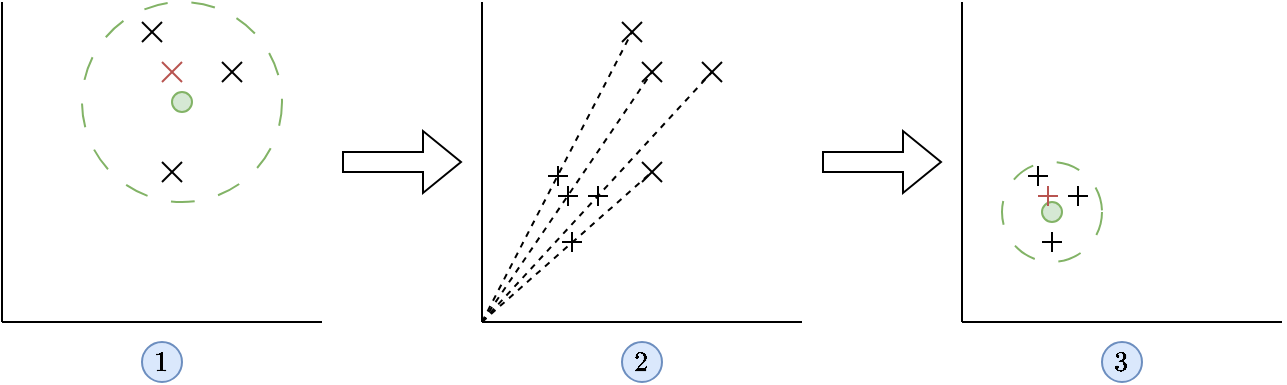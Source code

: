 <mxfile version="27.1.1">
  <diagram name="Page-1" id="hL7XHP_xKXWxH32tGwi4">
    <mxGraphModel dx="219" dy="533" grid="1" gridSize="10" guides="1" tooltips="1" connect="1" arrows="1" fold="1" page="1" pageScale="1" pageWidth="850" pageHeight="1100" math="1" shadow="0">
      <root>
        <mxCell id="0" />
        <mxCell id="1" parent="0" />
        <mxCell id="qGDv0TVNGCVm0lCekzBv-84" value="" style="ellipse;whiteSpace=wrap;html=1;aspect=fixed;fillColor=none;strokeColor=#82b366;dashed=1;dashPattern=12 12;" vertex="1" parent="1">
          <mxGeometry x="540" y="120" width="50" height="50" as="geometry" />
        </mxCell>
        <mxCell id="qGDv0TVNGCVm0lCekzBv-89" value="" style="ellipse;whiteSpace=wrap;html=1;aspect=fixed;fillColor=#d5e8d4;strokeColor=#82b366;" vertex="1" parent="1">
          <mxGeometry x="560" y="140" width="10" height="10" as="geometry" />
        </mxCell>
        <mxCell id="qGDv0TVNGCVm0lCekzBv-9" value="" style="ellipse;whiteSpace=wrap;html=1;aspect=fixed;fillColor=none;strokeColor=#82b366;dashed=1;dashPattern=12 12;" vertex="1" parent="1">
          <mxGeometry x="80" y="40" width="100" height="100" as="geometry" />
        </mxCell>
        <mxCell id="qGDv0TVNGCVm0lCekzBv-1" value="" style="endArrow=none;html=1;rounded=0;" edge="1" parent="1">
          <mxGeometry width="50" height="50" relative="1" as="geometry">
            <mxPoint x="40" y="200" as="sourcePoint" />
            <mxPoint x="40" y="40" as="targetPoint" />
          </mxGeometry>
        </mxCell>
        <mxCell id="qGDv0TVNGCVm0lCekzBv-2" value="" style="endArrow=none;html=1;rounded=0;" edge="1" parent="1">
          <mxGeometry width="50" height="50" relative="1" as="geometry">
            <mxPoint x="200" y="200" as="sourcePoint" />
            <mxPoint x="40" y="200" as="targetPoint" />
          </mxGeometry>
        </mxCell>
        <mxCell id="qGDv0TVNGCVm0lCekzBv-3" value="" style="endArrow=none;html=1;rounded=0;" edge="1" parent="1">
          <mxGeometry width="50" height="50" relative="1" as="geometry">
            <mxPoint x="110" y="60" as="sourcePoint" />
            <mxPoint x="120" y="50" as="targetPoint" />
          </mxGeometry>
        </mxCell>
        <mxCell id="qGDv0TVNGCVm0lCekzBv-4" value="" style="endArrow=none;html=1;rounded=0;" edge="1" parent="1">
          <mxGeometry width="50" height="50" relative="1" as="geometry">
            <mxPoint x="110" y="50" as="sourcePoint" />
            <mxPoint x="120" y="60" as="targetPoint" />
          </mxGeometry>
        </mxCell>
        <mxCell id="qGDv0TVNGCVm0lCekzBv-5" value="" style="endArrow=none;html=1;rounded=0;" edge="1" parent="1">
          <mxGeometry width="50" height="50" relative="1" as="geometry">
            <mxPoint x="120" y="130" as="sourcePoint" />
            <mxPoint x="130" y="120" as="targetPoint" />
          </mxGeometry>
        </mxCell>
        <mxCell id="qGDv0TVNGCVm0lCekzBv-6" value="" style="endArrow=none;html=1;rounded=0;" edge="1" parent="1">
          <mxGeometry width="50" height="50" relative="1" as="geometry">
            <mxPoint x="120" y="120" as="sourcePoint" />
            <mxPoint x="130" y="130" as="targetPoint" />
          </mxGeometry>
        </mxCell>
        <mxCell id="qGDv0TVNGCVm0lCekzBv-7" value="" style="endArrow=none;html=1;rounded=0;fillColor=#f8cecc;strokeColor=#b85450;" edge="1" parent="1">
          <mxGeometry width="50" height="50" relative="1" as="geometry">
            <mxPoint x="120" y="80" as="sourcePoint" />
            <mxPoint x="130" y="70" as="targetPoint" />
          </mxGeometry>
        </mxCell>
        <mxCell id="qGDv0TVNGCVm0lCekzBv-8" value="" style="endArrow=none;html=1;rounded=0;fillColor=#f8cecc;strokeColor=#b85450;" edge="1" parent="1">
          <mxGeometry width="50" height="50" relative="1" as="geometry">
            <mxPoint x="120" y="70" as="sourcePoint" />
            <mxPoint x="130" y="80" as="targetPoint" />
          </mxGeometry>
        </mxCell>
        <mxCell id="qGDv0TVNGCVm0lCekzBv-11" value="" style="endArrow=none;html=1;rounded=0;" edge="1" parent="1">
          <mxGeometry width="50" height="50" relative="1" as="geometry">
            <mxPoint x="150" y="70" as="sourcePoint" />
            <mxPoint x="160" y="80" as="targetPoint" />
          </mxGeometry>
        </mxCell>
        <mxCell id="qGDv0TVNGCVm0lCekzBv-12" value="" style="endArrow=none;html=1;rounded=0;" edge="1" parent="1">
          <mxGeometry width="50" height="50" relative="1" as="geometry">
            <mxPoint x="150" y="80" as="sourcePoint" />
            <mxPoint x="160" y="70" as="targetPoint" />
          </mxGeometry>
        </mxCell>
        <mxCell id="qGDv0TVNGCVm0lCekzBv-16" value="" style="shape=flexArrow;endArrow=classic;html=1;rounded=0;" edge="1" parent="1">
          <mxGeometry width="50" height="50" relative="1" as="geometry">
            <mxPoint x="210" y="120" as="sourcePoint" />
            <mxPoint x="270" y="120" as="targetPoint" />
          </mxGeometry>
        </mxCell>
        <mxCell id="qGDv0TVNGCVm0lCekzBv-17" value="" style="endArrow=none;html=1;rounded=0;" edge="1" parent="1">
          <mxGeometry width="50" height="50" relative="1" as="geometry">
            <mxPoint x="440" y="200" as="sourcePoint" />
            <mxPoint x="280" y="200" as="targetPoint" />
          </mxGeometry>
        </mxCell>
        <mxCell id="qGDv0TVNGCVm0lCekzBv-18" value="" style="endArrow=none;html=1;rounded=0;" edge="1" parent="1">
          <mxGeometry width="50" height="50" relative="1" as="geometry">
            <mxPoint x="280" y="200" as="sourcePoint" />
            <mxPoint x="280" y="40" as="targetPoint" />
          </mxGeometry>
        </mxCell>
        <mxCell id="qGDv0TVNGCVm0lCekzBv-19" value="" style="endArrow=none;html=1;rounded=0;" edge="1" parent="1">
          <mxGeometry width="50" height="50" relative="1" as="geometry">
            <mxPoint x="360" y="80" as="sourcePoint" />
            <mxPoint x="370" y="70" as="targetPoint" />
          </mxGeometry>
        </mxCell>
        <mxCell id="qGDv0TVNGCVm0lCekzBv-20" value="" style="endArrow=none;html=1;rounded=0;" edge="1" parent="1">
          <mxGeometry width="50" height="50" relative="1" as="geometry">
            <mxPoint x="360" y="70" as="sourcePoint" />
            <mxPoint x="370" y="80" as="targetPoint" />
          </mxGeometry>
        </mxCell>
        <mxCell id="qGDv0TVNGCVm0lCekzBv-21" value="" style="endArrow=none;html=1;rounded=0;dashed=1;" edge="1" parent="1">
          <mxGeometry width="50" height="50" relative="1" as="geometry">
            <mxPoint x="280" y="200" as="sourcePoint" />
            <mxPoint x="365" y="75" as="targetPoint" />
          </mxGeometry>
        </mxCell>
        <mxCell id="qGDv0TVNGCVm0lCekzBv-25" value="" style="endArrow=none;html=1;rounded=0;" edge="1" parent="1">
          <mxGeometry width="50" height="50" relative="1" as="geometry">
            <mxPoint x="350" y="60" as="sourcePoint" />
            <mxPoint x="360" y="50" as="targetPoint" />
          </mxGeometry>
        </mxCell>
        <mxCell id="qGDv0TVNGCVm0lCekzBv-26" value="" style="endArrow=none;html=1;rounded=0;" edge="1" parent="1">
          <mxGeometry width="50" height="50" relative="1" as="geometry">
            <mxPoint x="350" y="50" as="sourcePoint" />
            <mxPoint x="360" y="60" as="targetPoint" />
          </mxGeometry>
        </mxCell>
        <mxCell id="qGDv0TVNGCVm0lCekzBv-27" value="" style="endArrow=none;html=1;rounded=0;dashed=1;" edge="1" parent="1">
          <mxGeometry width="50" height="50" relative="1" as="geometry">
            <mxPoint x="280" y="200" as="sourcePoint" />
            <mxPoint x="355" y="55" as="targetPoint" />
          </mxGeometry>
        </mxCell>
        <mxCell id="qGDv0TVNGCVm0lCekzBv-31" value="" style="endArrow=none;html=1;rounded=0;" edge="1" parent="1">
          <mxGeometry width="50" height="50" relative="1" as="geometry">
            <mxPoint x="390" y="80" as="sourcePoint" />
            <mxPoint x="400" y="70" as="targetPoint" />
          </mxGeometry>
        </mxCell>
        <mxCell id="qGDv0TVNGCVm0lCekzBv-32" value="" style="endArrow=none;html=1;rounded=0;" edge="1" parent="1">
          <mxGeometry width="50" height="50" relative="1" as="geometry">
            <mxPoint x="390" y="70" as="sourcePoint" />
            <mxPoint x="400" y="80" as="targetPoint" />
          </mxGeometry>
        </mxCell>
        <mxCell id="qGDv0TVNGCVm0lCekzBv-35" value="" style="endArrow=none;html=1;rounded=0;dashed=1;" edge="1" parent="1">
          <mxGeometry width="50" height="50" relative="1" as="geometry">
            <mxPoint x="280" y="200" as="sourcePoint" />
            <mxPoint x="395" y="75" as="targetPoint" />
          </mxGeometry>
        </mxCell>
        <mxCell id="qGDv0TVNGCVm0lCekzBv-43" value="" style="endArrow=none;html=1;rounded=0;" edge="1" parent="1">
          <mxGeometry width="50" height="50" relative="1" as="geometry">
            <mxPoint x="318" y="132" as="sourcePoint" />
            <mxPoint x="318" y="122" as="targetPoint" />
          </mxGeometry>
        </mxCell>
        <mxCell id="qGDv0TVNGCVm0lCekzBv-44" value="" style="endArrow=none;html=1;rounded=0;" edge="1" parent="1">
          <mxGeometry width="50" height="50" relative="1" as="geometry">
            <mxPoint x="323" y="127" as="sourcePoint" />
            <mxPoint x="313" y="127" as="targetPoint" />
          </mxGeometry>
        </mxCell>
        <mxCell id="qGDv0TVNGCVm0lCekzBv-45" value="" style="endArrow=none;html=1;rounded=0;" edge="1" parent="1">
          <mxGeometry width="50" height="50" relative="1" as="geometry">
            <mxPoint x="328" y="137" as="sourcePoint" />
            <mxPoint x="318" y="137" as="targetPoint" />
          </mxGeometry>
        </mxCell>
        <mxCell id="qGDv0TVNGCVm0lCekzBv-46" value="" style="endArrow=none;html=1;rounded=0;" edge="1" parent="1">
          <mxGeometry width="50" height="50" relative="1" as="geometry">
            <mxPoint x="323" y="142" as="sourcePoint" />
            <mxPoint x="323" y="132" as="targetPoint" />
          </mxGeometry>
        </mxCell>
        <mxCell id="qGDv0TVNGCVm0lCekzBv-47" value="" style="endArrow=none;html=1;rounded=0;" edge="1" parent="1">
          <mxGeometry width="50" height="50" relative="1" as="geometry">
            <mxPoint x="343" y="137" as="sourcePoint" />
            <mxPoint x="333" y="137" as="targetPoint" />
          </mxGeometry>
        </mxCell>
        <mxCell id="qGDv0TVNGCVm0lCekzBv-48" value="" style="endArrow=none;html=1;rounded=0;" edge="1" parent="1">
          <mxGeometry width="50" height="50" relative="1" as="geometry">
            <mxPoint x="338" y="142" as="sourcePoint" />
            <mxPoint x="338" y="132" as="targetPoint" />
          </mxGeometry>
        </mxCell>
        <mxCell id="qGDv0TVNGCVm0lCekzBv-52" value="" style="endArrow=none;html=1;rounded=0;" edge="1" parent="1">
          <mxGeometry width="50" height="50" relative="1" as="geometry">
            <mxPoint x="360" y="120" as="sourcePoint" />
            <mxPoint x="370" y="130" as="targetPoint" />
          </mxGeometry>
        </mxCell>
        <mxCell id="qGDv0TVNGCVm0lCekzBv-53" value="" style="endArrow=none;html=1;rounded=0;" edge="1" parent="1">
          <mxGeometry width="50" height="50" relative="1" as="geometry">
            <mxPoint x="360" y="130" as="sourcePoint" />
            <mxPoint x="370" y="120" as="targetPoint" />
          </mxGeometry>
        </mxCell>
        <mxCell id="qGDv0TVNGCVm0lCekzBv-54" value="" style="endArrow=none;html=1;rounded=0;dashed=1;" edge="1" parent="1">
          <mxGeometry width="50" height="50" relative="1" as="geometry">
            <mxPoint x="280" y="200" as="sourcePoint" />
            <mxPoint x="365" y="125" as="targetPoint" />
          </mxGeometry>
        </mxCell>
        <mxCell id="qGDv0TVNGCVm0lCekzBv-55" value="" style="endArrow=none;html=1;rounded=0;" edge="1" parent="1">
          <mxGeometry width="50" height="50" relative="1" as="geometry">
            <mxPoint x="325" y="165" as="sourcePoint" />
            <mxPoint x="325" y="155" as="targetPoint" />
          </mxGeometry>
        </mxCell>
        <mxCell id="qGDv0TVNGCVm0lCekzBv-56" value="" style="endArrow=none;html=1;rounded=0;" edge="1" parent="1">
          <mxGeometry width="50" height="50" relative="1" as="geometry">
            <mxPoint x="330" y="160" as="sourcePoint" />
            <mxPoint x="320" y="160" as="targetPoint" />
          </mxGeometry>
        </mxCell>
        <mxCell id="qGDv0TVNGCVm0lCekzBv-61" value="" style="shape=flexArrow;endArrow=classic;html=1;rounded=0;" edge="1" parent="1">
          <mxGeometry width="50" height="50" relative="1" as="geometry">
            <mxPoint x="450" y="120" as="sourcePoint" />
            <mxPoint x="510" y="120" as="targetPoint" />
          </mxGeometry>
        </mxCell>
        <mxCell id="qGDv0TVNGCVm0lCekzBv-62" value="" style="endArrow=none;html=1;rounded=0;" edge="1" parent="1">
          <mxGeometry width="50" height="50" relative="1" as="geometry">
            <mxPoint x="680" y="200" as="sourcePoint" />
            <mxPoint x="520" y="200" as="targetPoint" />
          </mxGeometry>
        </mxCell>
        <mxCell id="qGDv0TVNGCVm0lCekzBv-63" value="" style="endArrow=none;html=1;rounded=0;" edge="1" parent="1">
          <mxGeometry width="50" height="50" relative="1" as="geometry">
            <mxPoint x="520" y="200" as="sourcePoint" />
            <mxPoint x="520" y="40" as="targetPoint" />
          </mxGeometry>
        </mxCell>
        <mxCell id="qGDv0TVNGCVm0lCekzBv-73" value="" style="endArrow=none;html=1;rounded=0;" edge="1" parent="1">
          <mxGeometry width="50" height="50" relative="1" as="geometry">
            <mxPoint x="558" y="132" as="sourcePoint" />
            <mxPoint x="558" y="122" as="targetPoint" />
          </mxGeometry>
        </mxCell>
        <mxCell id="qGDv0TVNGCVm0lCekzBv-74" value="" style="endArrow=none;html=1;rounded=0;" edge="1" parent="1">
          <mxGeometry width="50" height="50" relative="1" as="geometry">
            <mxPoint x="563" y="127" as="sourcePoint" />
            <mxPoint x="553" y="127" as="targetPoint" />
          </mxGeometry>
        </mxCell>
        <mxCell id="qGDv0TVNGCVm0lCekzBv-75" value="" style="endArrow=none;html=1;rounded=0;fillColor=#f8cecc;strokeColor=#b85450;" edge="1" parent="1">
          <mxGeometry width="50" height="50" relative="1" as="geometry">
            <mxPoint x="568" y="137" as="sourcePoint" />
            <mxPoint x="558" y="137" as="targetPoint" />
          </mxGeometry>
        </mxCell>
        <mxCell id="qGDv0TVNGCVm0lCekzBv-76" value="" style="endArrow=none;html=1;rounded=0;fillColor=#f8cecc;strokeColor=#b85450;" edge="1" parent="1">
          <mxGeometry width="50" height="50" relative="1" as="geometry">
            <mxPoint x="563" y="142" as="sourcePoint" />
            <mxPoint x="563" y="132" as="targetPoint" />
          </mxGeometry>
        </mxCell>
        <mxCell id="qGDv0TVNGCVm0lCekzBv-77" value="" style="endArrow=none;html=1;rounded=0;" edge="1" parent="1">
          <mxGeometry width="50" height="50" relative="1" as="geometry">
            <mxPoint x="583" y="137" as="sourcePoint" />
            <mxPoint x="573" y="137" as="targetPoint" />
          </mxGeometry>
        </mxCell>
        <mxCell id="qGDv0TVNGCVm0lCekzBv-78" value="" style="endArrow=none;html=1;rounded=0;" edge="1" parent="1">
          <mxGeometry width="50" height="50" relative="1" as="geometry">
            <mxPoint x="578" y="142" as="sourcePoint" />
            <mxPoint x="578" y="132" as="targetPoint" />
          </mxGeometry>
        </mxCell>
        <mxCell id="qGDv0TVNGCVm0lCekzBv-82" value="" style="endArrow=none;html=1;rounded=0;" edge="1" parent="1">
          <mxGeometry width="50" height="50" relative="1" as="geometry">
            <mxPoint x="565" y="165" as="sourcePoint" />
            <mxPoint x="565" y="155" as="targetPoint" />
          </mxGeometry>
        </mxCell>
        <mxCell id="qGDv0TVNGCVm0lCekzBv-83" value="" style="endArrow=none;html=1;rounded=0;" edge="1" parent="1">
          <mxGeometry width="50" height="50" relative="1" as="geometry">
            <mxPoint x="570" y="160" as="sourcePoint" />
            <mxPoint x="560" y="160" as="targetPoint" />
          </mxGeometry>
        </mxCell>
        <mxCell id="qGDv0TVNGCVm0lCekzBv-90" value="" style="ellipse;whiteSpace=wrap;html=1;aspect=fixed;fillColor=#d5e8d4;strokeColor=#82b366;" vertex="1" parent="1">
          <mxGeometry x="125" y="85" width="10" height="10" as="geometry" />
        </mxCell>
        <mxCell id="qGDv0TVNGCVm0lCekzBv-92" value="&lt;div&gt;$$1$$&lt;/div&gt;" style="ellipse;whiteSpace=wrap;html=1;aspect=fixed;fillColor=#dae8fc;strokeColor=#6c8ebf;" vertex="1" parent="1">
          <mxGeometry x="110" y="210" width="20" height="20" as="geometry" />
        </mxCell>
        <mxCell id="qGDv0TVNGCVm0lCekzBv-93" value="&lt;div&gt;$$2$$&lt;/div&gt;" style="ellipse;whiteSpace=wrap;html=1;aspect=fixed;fillColor=#dae8fc;strokeColor=#6c8ebf;" vertex="1" parent="1">
          <mxGeometry x="350" y="210" width="20" height="20" as="geometry" />
        </mxCell>
        <mxCell id="qGDv0TVNGCVm0lCekzBv-94" value="$$3$$" style="ellipse;whiteSpace=wrap;html=1;aspect=fixed;fillColor=#dae8fc;strokeColor=#6c8ebf;" vertex="1" parent="1">
          <mxGeometry x="590" y="210" width="20" height="20" as="geometry" />
        </mxCell>
      </root>
    </mxGraphModel>
  </diagram>
</mxfile>
